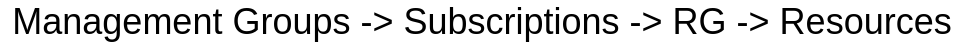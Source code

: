 <mxfile version="13.2.6" type="github">
  <diagram id="3zWc4llhSAtk2LUwR1Lj" name="Page-1">
    <mxGraphModel dx="782" dy="437" grid="0" gridSize="10" guides="1" tooltips="1" connect="1" arrows="1" fold="1" page="1" pageScale="1" pageWidth="1600" pageHeight="900" math="0" shadow="0">
      <root>
        <mxCell id="0" />
        <mxCell id="1" parent="0" />
        <mxCell id="CQmX6qengbP0ETFAnPs_-1" value="&lt;font style=&quot;font-size: 18px&quot;&gt;Management Groups -&amp;gt; Subscriptions -&amp;gt; RG -&amp;gt; Resources&amp;nbsp;&lt;/font&gt;" style="text;html=1;resizable=0;autosize=1;align=center;verticalAlign=middle;points=[];fillColor=none;strokeColor=none;rounded=0;" vertex="1" parent="1">
          <mxGeometry x="784" y="148" width="485" height="20" as="geometry" />
        </mxCell>
      </root>
    </mxGraphModel>
  </diagram>
</mxfile>
